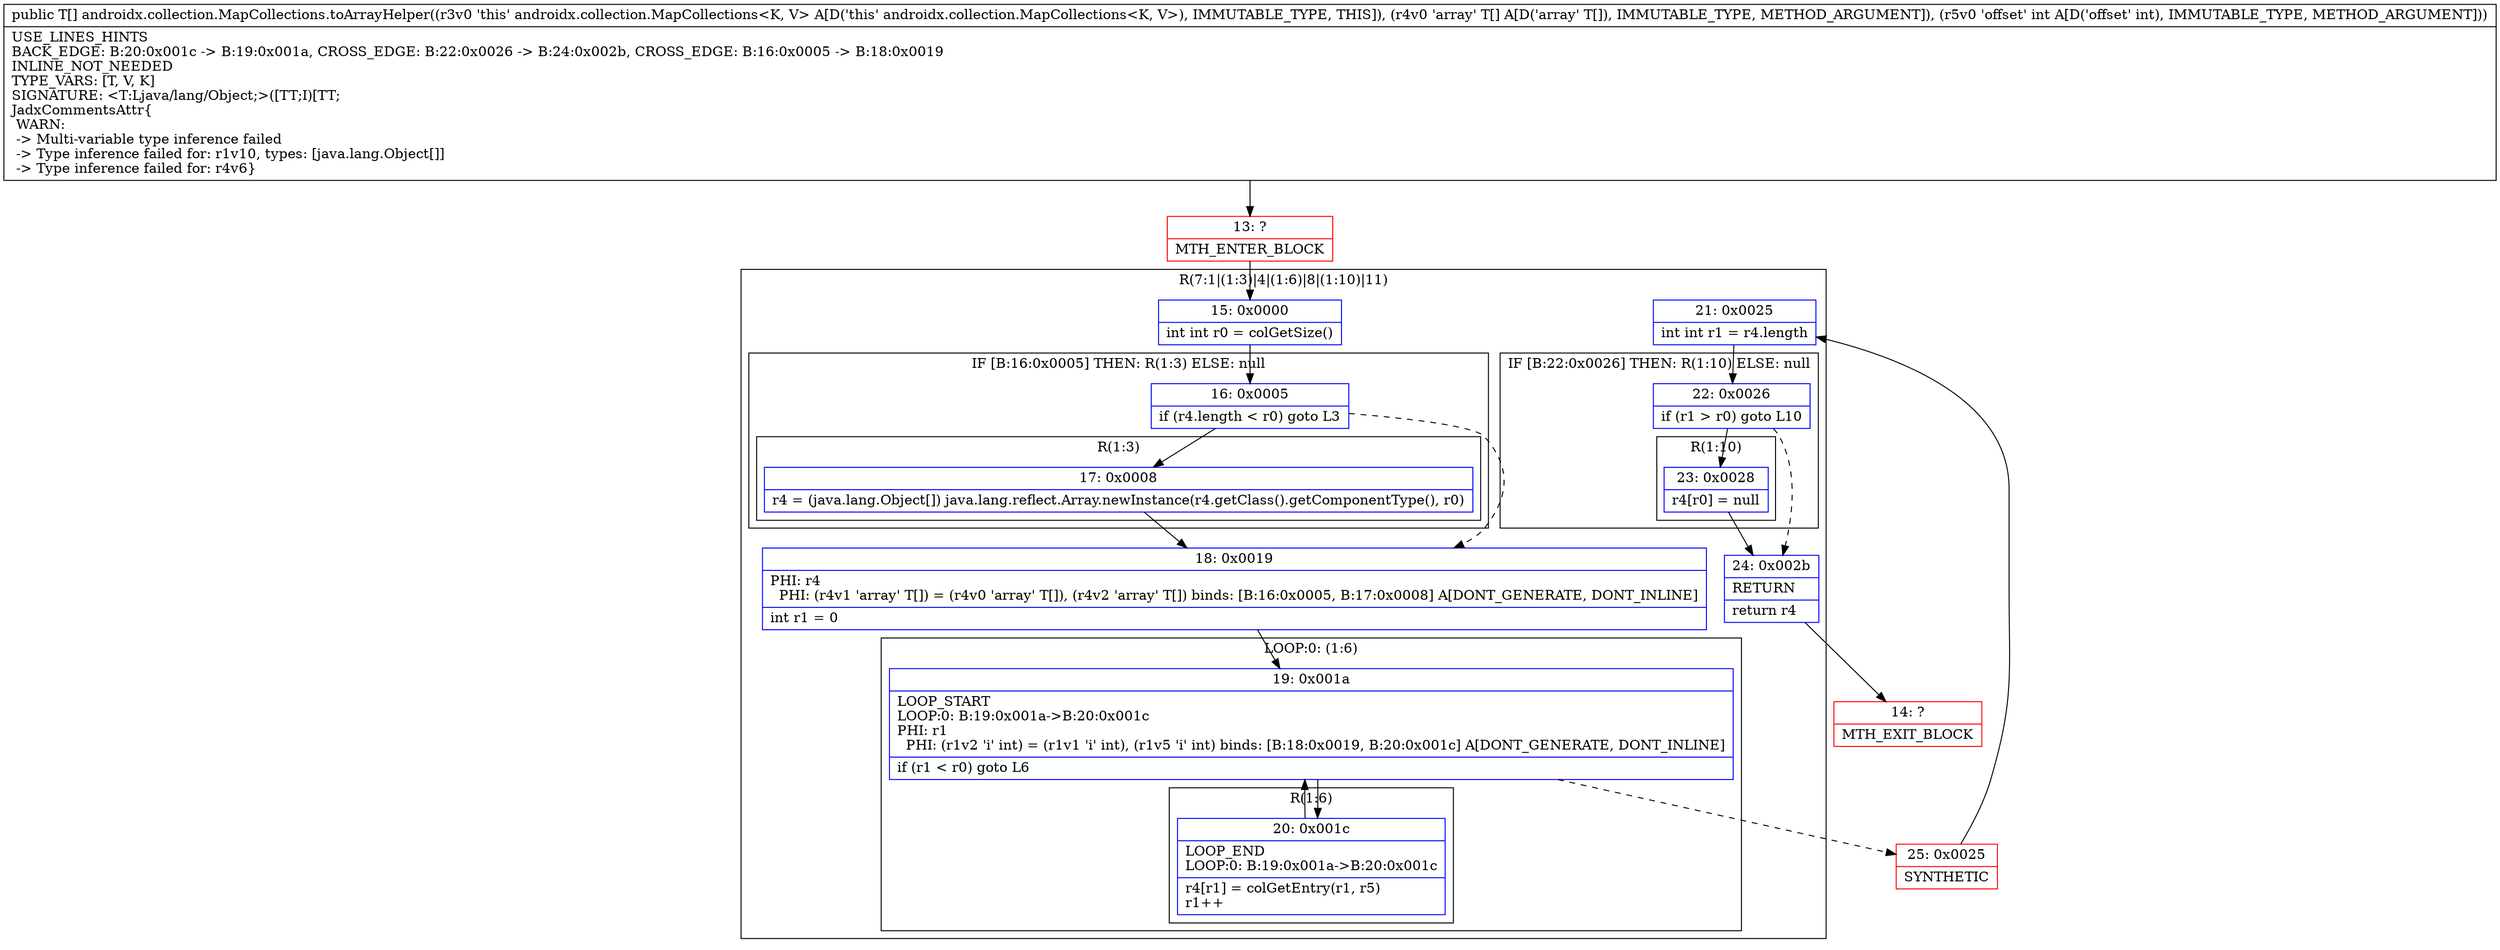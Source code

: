 digraph "CFG forandroidx.collection.MapCollections.toArrayHelper([Ljava\/lang\/Object;I)[Ljava\/lang\/Object;" {
subgraph cluster_Region_594090191 {
label = "R(7:1|(1:3)|4|(1:6)|8|(1:10)|11)";
node [shape=record,color=blue];
Node_15 [shape=record,label="{15\:\ 0x0000|int int r0 = colGetSize()\l}"];
subgraph cluster_IfRegion_1514803689 {
label = "IF [B:16:0x0005] THEN: R(1:3) ELSE: null";
node [shape=record,color=blue];
Node_16 [shape=record,label="{16\:\ 0x0005|if (r4.length \< r0) goto L3\l}"];
subgraph cluster_Region_1098641675 {
label = "R(1:3)";
node [shape=record,color=blue];
Node_17 [shape=record,label="{17\:\ 0x0008|r4 = (java.lang.Object[]) java.lang.reflect.Array.newInstance(r4.getClass().getComponentType(), r0)\l}"];
}
}
Node_18 [shape=record,label="{18\:\ 0x0019|PHI: r4 \l  PHI: (r4v1 'array' T[]) = (r4v0 'array' T[]), (r4v2 'array' T[]) binds: [B:16:0x0005, B:17:0x0008] A[DONT_GENERATE, DONT_INLINE]\l|int r1 = 0\l}"];
subgraph cluster_LoopRegion_573740386 {
label = "LOOP:0: (1:6)";
node [shape=record,color=blue];
Node_19 [shape=record,label="{19\:\ 0x001a|LOOP_START\lLOOP:0: B:19:0x001a\-\>B:20:0x001c\lPHI: r1 \l  PHI: (r1v2 'i' int) = (r1v1 'i' int), (r1v5 'i' int) binds: [B:18:0x0019, B:20:0x001c] A[DONT_GENERATE, DONT_INLINE]\l|if (r1 \< r0) goto L6\l}"];
subgraph cluster_Region_1574210000 {
label = "R(1:6)";
node [shape=record,color=blue];
Node_20 [shape=record,label="{20\:\ 0x001c|LOOP_END\lLOOP:0: B:19:0x001a\-\>B:20:0x001c\l|r4[r1] = colGetEntry(r1, r5)\lr1++\l}"];
}
}
Node_21 [shape=record,label="{21\:\ 0x0025|int int r1 = r4.length\l}"];
subgraph cluster_IfRegion_1240882827 {
label = "IF [B:22:0x0026] THEN: R(1:10) ELSE: null";
node [shape=record,color=blue];
Node_22 [shape=record,label="{22\:\ 0x0026|if (r1 \> r0) goto L10\l}"];
subgraph cluster_Region_1136249605 {
label = "R(1:10)";
node [shape=record,color=blue];
Node_23 [shape=record,label="{23\:\ 0x0028|r4[r0] = null\l}"];
}
}
Node_24 [shape=record,label="{24\:\ 0x002b|RETURN\l|return r4\l}"];
}
Node_13 [shape=record,color=red,label="{13\:\ ?|MTH_ENTER_BLOCK\l}"];
Node_25 [shape=record,color=red,label="{25\:\ 0x0025|SYNTHETIC\l}"];
Node_14 [shape=record,color=red,label="{14\:\ ?|MTH_EXIT_BLOCK\l}"];
MethodNode[shape=record,label="{public T[] androidx.collection.MapCollections.toArrayHelper((r3v0 'this' androidx.collection.MapCollections\<K, V\> A[D('this' androidx.collection.MapCollections\<K, V\>), IMMUTABLE_TYPE, THIS]), (r4v0 'array' T[] A[D('array' T[]), IMMUTABLE_TYPE, METHOD_ARGUMENT]), (r5v0 'offset' int A[D('offset' int), IMMUTABLE_TYPE, METHOD_ARGUMENT]))  | USE_LINES_HINTS\lBACK_EDGE: B:20:0x001c \-\> B:19:0x001a, CROSS_EDGE: B:22:0x0026 \-\> B:24:0x002b, CROSS_EDGE: B:16:0x0005 \-\> B:18:0x0019\lINLINE_NOT_NEEDED\lTYPE_VARS: [T, V, K]\lSIGNATURE: \<T:Ljava\/lang\/Object;\>([TT;I)[TT;\lJadxCommentsAttr\{\l WARN: \l \-\> Multi\-variable type inference failed\l \-\> Type inference failed for: r1v10, types: [java.lang.Object[]]\l \-\> Type inference failed for: r4v6\}\l}"];
MethodNode -> Node_13;Node_15 -> Node_16;
Node_16 -> Node_17;
Node_16 -> Node_18[style=dashed];
Node_17 -> Node_18;
Node_18 -> Node_19;
Node_19 -> Node_20;
Node_19 -> Node_25[style=dashed];
Node_20 -> Node_19;
Node_21 -> Node_22;
Node_22 -> Node_23;
Node_22 -> Node_24[style=dashed];
Node_23 -> Node_24;
Node_24 -> Node_14;
Node_13 -> Node_15;
Node_25 -> Node_21;
}

